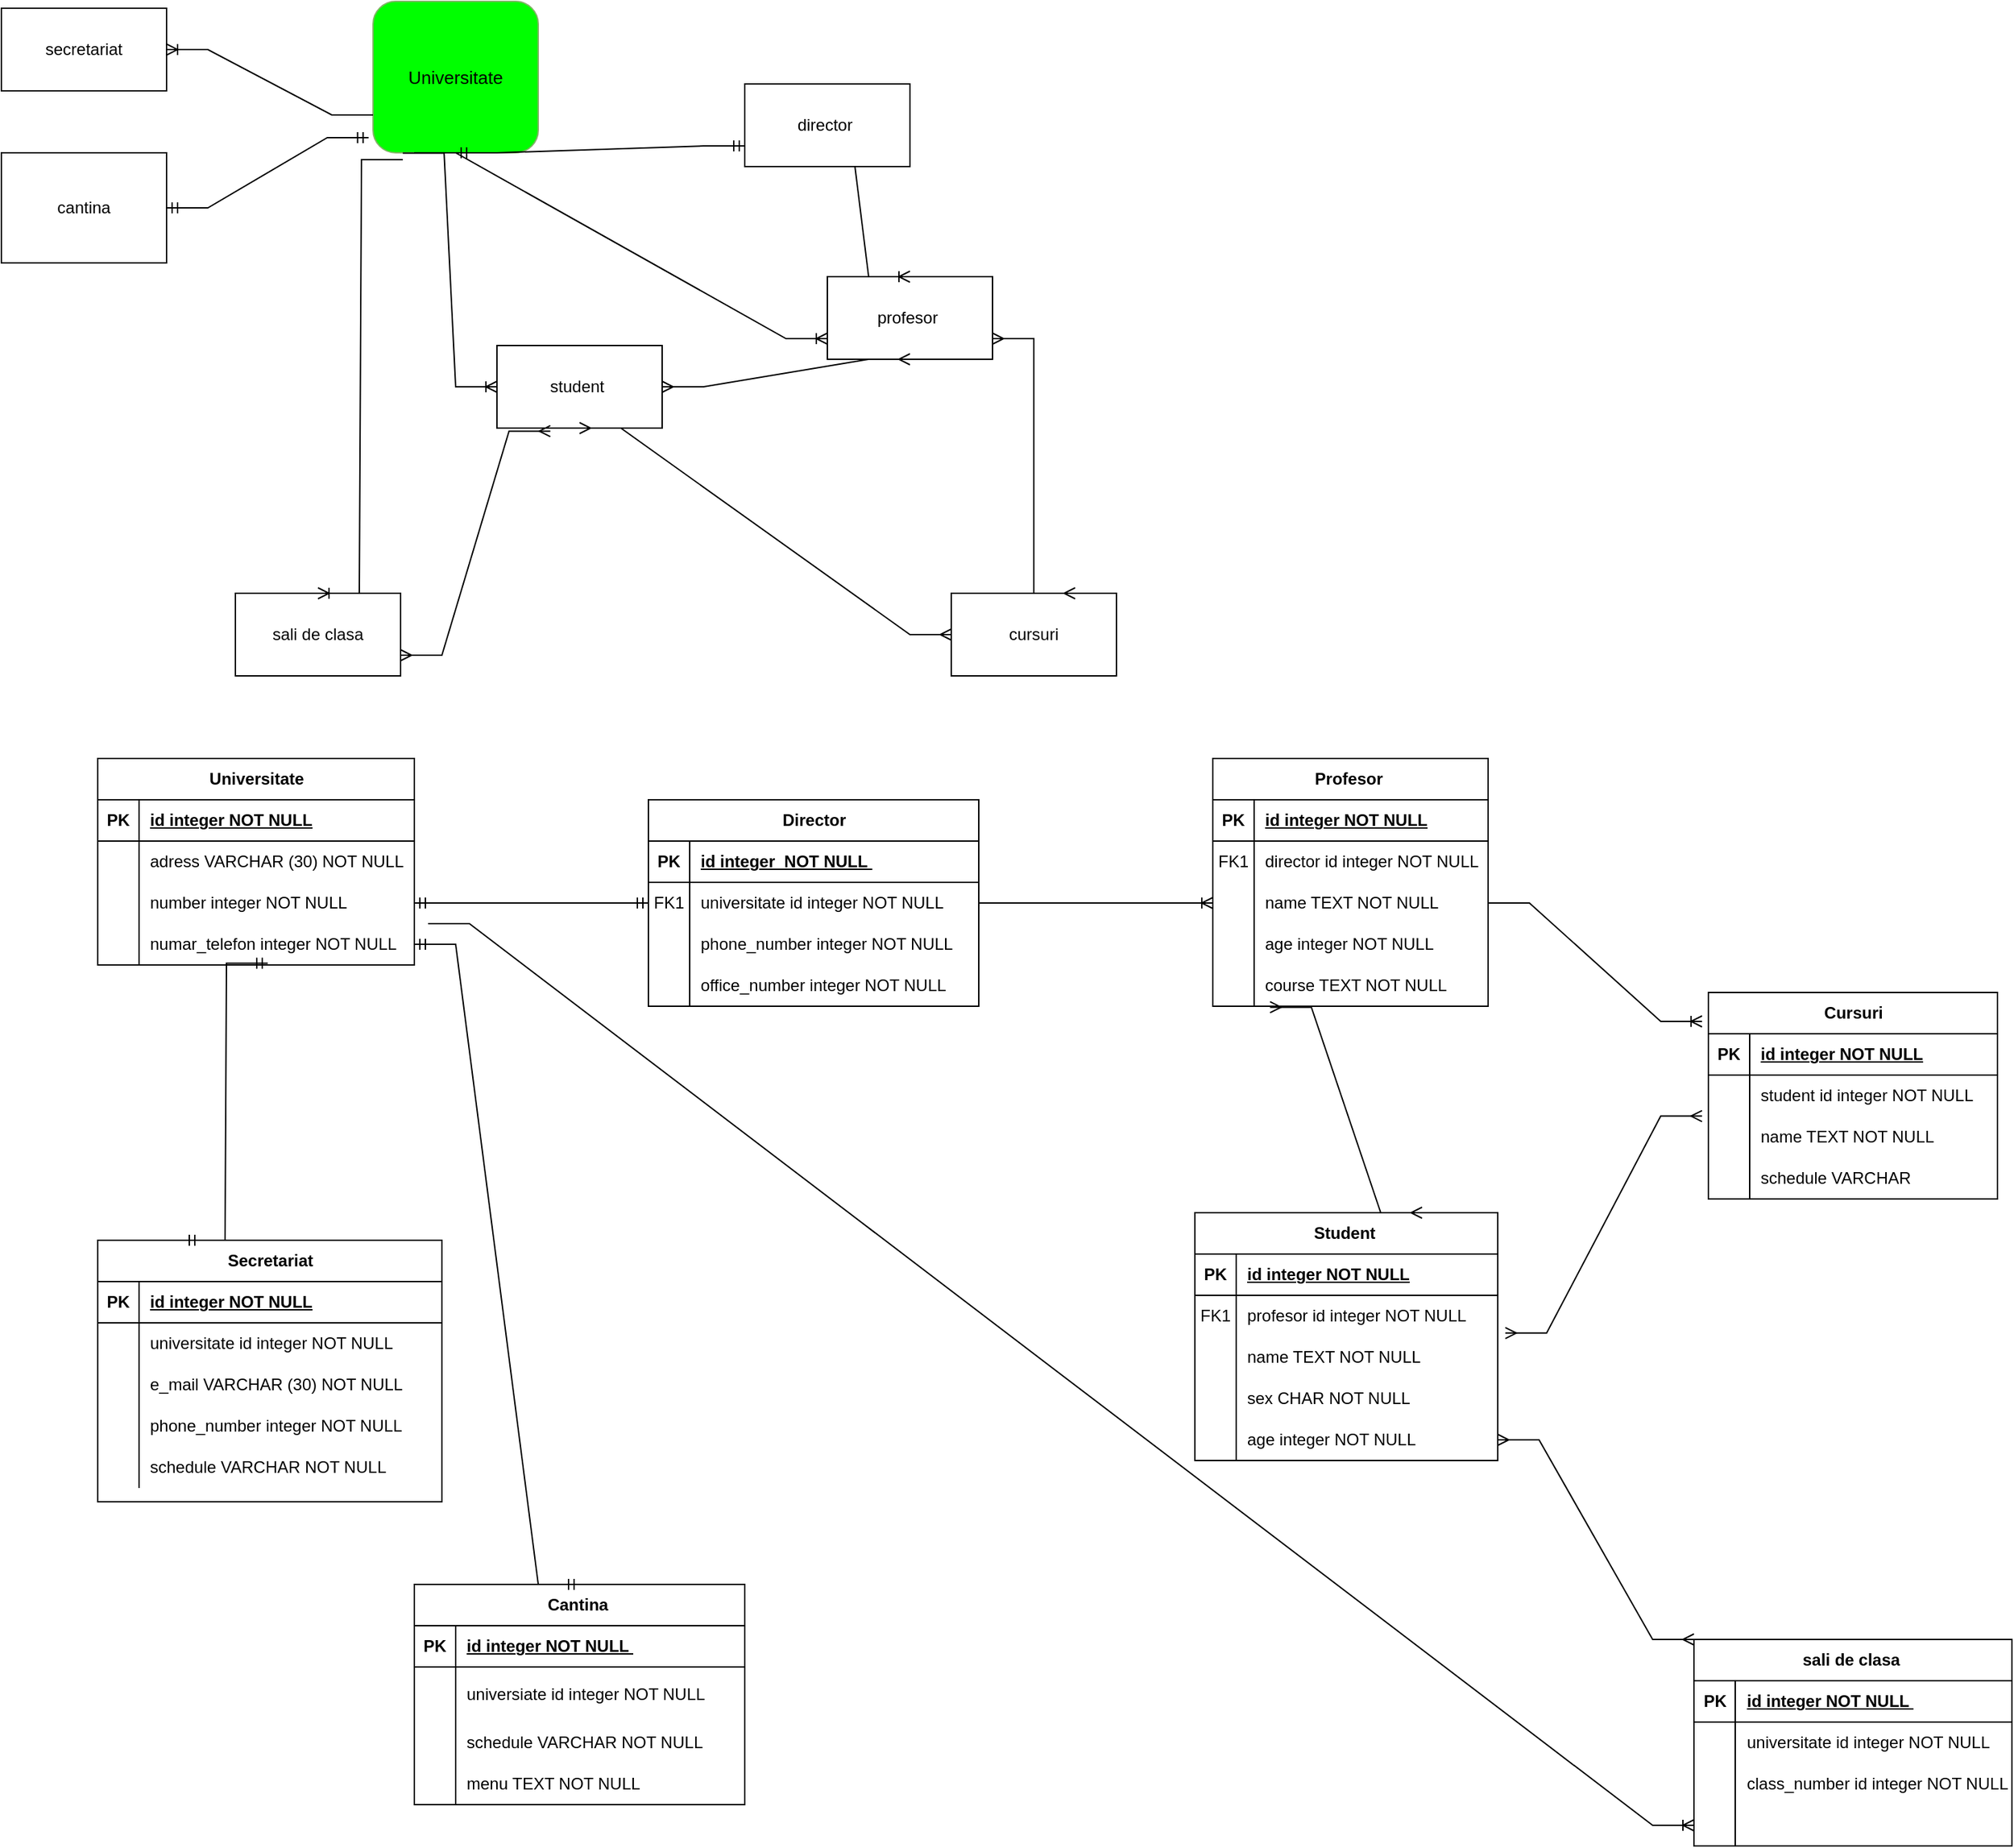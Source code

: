 <mxfile version="22.1.4" type="github">
  <diagram name="Pagina-1" id="pFfGUkzq2s7GdDyM9hJQ">
    <mxGraphModel dx="2927" dy="2317" grid="1" gridSize="10" guides="1" tooltips="1" connect="1" arrows="1" fold="1" page="1" pageScale="1" pageWidth="827" pageHeight="1169" math="0" shadow="0">
      <root>
        <mxCell id="0" />
        <mxCell id="1" parent="0" />
        <mxCell id="AmhfieBaKyGj1crLmoKp-1" value="Universitate" style="rounded=1;whiteSpace=wrap;html=1;fillColor=#00FF00;strokeColor=#82b366;fontSize=13;" parent="1" vertex="1">
          <mxGeometry x="10" y="-370" width="120" height="110" as="geometry" />
        </mxCell>
        <mxCell id="AmhfieBaKyGj1crLmoKp-3" value="director&amp;nbsp;" style="rounded=0;whiteSpace=wrap;html=1;" parent="1" vertex="1">
          <mxGeometry x="280" y="-310" width="120" height="60" as="geometry" />
        </mxCell>
        <mxCell id="AmhfieBaKyGj1crLmoKp-4" value="profesor&amp;nbsp;" style="rounded=0;whiteSpace=wrap;html=1;" parent="1" vertex="1">
          <mxGeometry x="340" y="-170" width="120" height="60" as="geometry" />
        </mxCell>
        <mxCell id="AmhfieBaKyGj1crLmoKp-5" value="student&amp;nbsp;" style="rounded=0;whiteSpace=wrap;html=1;" parent="1" vertex="1">
          <mxGeometry x="100" y="-120" width="120" height="60" as="geometry" />
        </mxCell>
        <mxCell id="AmhfieBaKyGj1crLmoKp-7" value="secretariat" style="rounded=0;whiteSpace=wrap;html=1;" parent="1" vertex="1">
          <mxGeometry x="-260" y="-365" width="120" height="60" as="geometry" />
        </mxCell>
        <mxCell id="AmhfieBaKyGj1crLmoKp-9" value="cursuri" style="rounded=0;whiteSpace=wrap;html=1;" parent="1" vertex="1">
          <mxGeometry x="430" y="60" width="120" height="60" as="geometry" />
        </mxCell>
        <mxCell id="AmhfieBaKyGj1crLmoKp-11" value="cantina" style="rounded=0;whiteSpace=wrap;html=1;" parent="1" vertex="1">
          <mxGeometry x="-260" y="-260" width="120" height="80" as="geometry" />
        </mxCell>
        <mxCell id="AmhfieBaKyGj1crLmoKp-12" value="sali de clasa" style="rounded=0;whiteSpace=wrap;html=1;" parent="1" vertex="1">
          <mxGeometry x="-90" y="60" width="120" height="60" as="geometry" />
        </mxCell>
        <mxCell id="AmhfieBaKyGj1crLmoKp-29" style="edgeStyle=orthogonalEdgeStyle;rounded=0;orthogonalLoop=1;jettySize=auto;html=1;exitX=0.5;exitY=1;exitDx=0;exitDy=0;" parent="1" source="AmhfieBaKyGj1crLmoKp-7" target="AmhfieBaKyGj1crLmoKp-7" edge="1">
          <mxGeometry relative="1" as="geometry" />
        </mxCell>
        <mxCell id="AmhfieBaKyGj1crLmoKp-49" value="" style="edgeStyle=entityRelationEdgeStyle;fontSize=12;html=1;endArrow=ERmandOne;startArrow=ERmandOne;rounded=0;entryX=0.5;entryY=1;entryDx=0;entryDy=0;exitX=0;exitY=0.75;exitDx=0;exitDy=0;" parent="1" source="AmhfieBaKyGj1crLmoKp-3" target="AmhfieBaKyGj1crLmoKp-1" edge="1">
          <mxGeometry width="100" height="100" relative="1" as="geometry">
            <mxPoint x="70" y="-90" as="sourcePoint" />
            <mxPoint x="170" y="-190" as="targetPoint" />
          </mxGeometry>
        </mxCell>
        <mxCell id="AmhfieBaKyGj1crLmoKp-50" value="" style="edgeStyle=entityRelationEdgeStyle;fontSize=12;html=1;endArrow=ERoneToMany;rounded=0;exitX=0.25;exitY=1;exitDx=0;exitDy=0;entryX=0;entryY=0.75;entryDx=0;entryDy=0;" parent="1" source="AmhfieBaKyGj1crLmoKp-1" target="AmhfieBaKyGj1crLmoKp-4" edge="1">
          <mxGeometry width="100" height="100" relative="1" as="geometry">
            <mxPoint x="30" y="-70" as="sourcePoint" />
            <mxPoint x="130" y="-170" as="targetPoint" />
          </mxGeometry>
        </mxCell>
        <mxCell id="AmhfieBaKyGj1crLmoKp-53" value="" style="edgeStyle=entityRelationEdgeStyle;fontSize=12;html=1;endArrow=ERoneToMany;rounded=0;exitX=0;exitY=0.75;exitDx=0;exitDy=0;entryX=1;entryY=0.5;entryDx=0;entryDy=0;" parent="1" source="AmhfieBaKyGj1crLmoKp-1" target="AmhfieBaKyGj1crLmoKp-7" edge="1">
          <mxGeometry width="100" height="100" relative="1" as="geometry">
            <mxPoint x="50" y="-70" as="sourcePoint" />
            <mxPoint x="-50" y="-220" as="targetPoint" />
            <Array as="points">
              <mxPoint x="50" y="-70" />
            </Array>
          </mxGeometry>
        </mxCell>
        <mxCell id="AmhfieBaKyGj1crLmoKp-54" value="" style="edgeStyle=entityRelationEdgeStyle;fontSize=12;html=1;endArrow=ERoneToMany;rounded=0;exitX=0.18;exitY=1.002;exitDx=0;exitDy=0;exitPerimeter=0;" parent="1" source="AmhfieBaKyGj1crLmoKp-1" target="AmhfieBaKyGj1crLmoKp-5" edge="1">
          <mxGeometry width="100" height="100" relative="1" as="geometry">
            <mxPoint x="50" y="-70" as="sourcePoint" />
            <mxPoint x="150" y="-170" as="targetPoint" />
          </mxGeometry>
        </mxCell>
        <mxCell id="AmhfieBaKyGj1crLmoKp-56" value="" style="edgeStyle=entityRelationEdgeStyle;fontSize=12;html=1;endArrow=ERmandOne;startArrow=ERmandOne;rounded=0;entryX=-0.027;entryY=0.9;entryDx=0;entryDy=0;entryPerimeter=0;exitX=1;exitY=0.5;exitDx=0;exitDy=0;" parent="1" source="AmhfieBaKyGj1crLmoKp-11" target="AmhfieBaKyGj1crLmoKp-1" edge="1">
          <mxGeometry width="100" height="100" relative="1" as="geometry">
            <mxPoint x="-130" y="-170" as="sourcePoint" />
            <mxPoint x="-30" y="-270" as="targetPoint" />
          </mxGeometry>
        </mxCell>
        <mxCell id="AmhfieBaKyGj1crLmoKp-59" value="" style="edgeStyle=entityRelationEdgeStyle;fontSize=12;html=1;endArrow=ERoneToMany;rounded=0;exitX=0.417;exitY=1;exitDx=0;exitDy=0;exitPerimeter=0;entryX=0.5;entryY=0;entryDx=0;entryDy=0;" parent="1" source="AmhfieBaKyGj1crLmoKp-3" target="AmhfieBaKyGj1crLmoKp-4" edge="1">
          <mxGeometry width="100" height="100" relative="1" as="geometry">
            <mxPoint x="180" y="-70" as="sourcePoint" />
            <mxPoint x="280" y="-170" as="targetPoint" />
          </mxGeometry>
        </mxCell>
        <mxCell id="AmhfieBaKyGj1crLmoKp-60" value="" style="edgeStyle=entityRelationEdgeStyle;fontSize=12;html=1;endArrow=ERmany;startArrow=ERmany;rounded=0;exitX=1;exitY=0.5;exitDx=0;exitDy=0;entryX=0.5;entryY=1;entryDx=0;entryDy=0;" parent="1" source="AmhfieBaKyGj1crLmoKp-5" target="AmhfieBaKyGj1crLmoKp-4" edge="1">
          <mxGeometry width="100" height="100" relative="1" as="geometry">
            <mxPoint x="180" y="-70" as="sourcePoint" />
            <mxPoint x="280" y="-170" as="targetPoint" />
          </mxGeometry>
        </mxCell>
        <mxCell id="AmhfieBaKyGj1crLmoKp-61" value="" style="edgeStyle=entityRelationEdgeStyle;fontSize=12;html=1;endArrow=ERoneToMany;rounded=0;entryX=0.5;entryY=0;entryDx=0;entryDy=0;exitX=0.18;exitY=1.045;exitDx=0;exitDy=0;exitPerimeter=0;" parent="1" source="AmhfieBaKyGj1crLmoKp-1" target="AmhfieBaKyGj1crLmoKp-12" edge="1">
          <mxGeometry width="100" height="100" relative="1" as="geometry">
            <mxPoint x="-60" y="-220" as="sourcePoint" />
            <mxPoint x="-240" y="36.2" as="targetPoint" />
          </mxGeometry>
        </mxCell>
        <mxCell id="AmhfieBaKyGj1crLmoKp-62" value="" style="edgeStyle=entityRelationEdgeStyle;fontSize=12;html=1;endArrow=ERmany;startArrow=ERmany;rounded=0;entryX=0;entryY=0.5;entryDx=0;entryDy=0;exitX=0.5;exitY=1;exitDx=0;exitDy=0;" parent="1" source="AmhfieBaKyGj1crLmoKp-5" target="AmhfieBaKyGj1crLmoKp-9" edge="1">
          <mxGeometry width="100" height="100" relative="1" as="geometry">
            <mxPoint x="230" y="120" as="sourcePoint" />
            <mxPoint x="340" y="20" as="targetPoint" />
          </mxGeometry>
        </mxCell>
        <mxCell id="AmhfieBaKyGj1crLmoKp-64" value="" style="edgeStyle=entityRelationEdgeStyle;fontSize=12;html=1;endArrow=ERmany;startArrow=ERmany;rounded=0;exitX=1;exitY=0.75;exitDx=0;exitDy=0;entryX=0.75;entryY=0;entryDx=0;entryDy=0;" parent="1" source="AmhfieBaKyGj1crLmoKp-4" target="AmhfieBaKyGj1crLmoKp-9" edge="1">
          <mxGeometry width="100" height="100" relative="1" as="geometry">
            <mxPoint x="420" y="10" as="sourcePoint" />
            <mxPoint x="520" y="-90" as="targetPoint" />
          </mxGeometry>
        </mxCell>
        <mxCell id="AmhfieBaKyGj1crLmoKp-65" value="" style="edgeStyle=entityRelationEdgeStyle;fontSize=12;html=1;endArrow=ERmany;startArrow=ERmany;rounded=0;exitX=1;exitY=0.75;exitDx=0;exitDy=0;entryX=0.323;entryY=1.037;entryDx=0;entryDy=0;entryPerimeter=0;" parent="1" source="AmhfieBaKyGj1crLmoKp-12" target="AmhfieBaKyGj1crLmoKp-5" edge="1">
          <mxGeometry width="100" height="100" relative="1" as="geometry">
            <mxPoint x="60" y="150" as="sourcePoint" />
            <mxPoint x="160" y="50" as="targetPoint" />
          </mxGeometry>
        </mxCell>
        <mxCell id="YgO-W8LyDjPyom-sLPPK-1" value="Universitate" style="shape=table;startSize=30;container=1;collapsible=1;childLayout=tableLayout;fixedRows=1;rowLines=0;fontStyle=1;align=center;resizeLast=1;html=1;" vertex="1" parent="1">
          <mxGeometry x="-190" y="180" width="230" height="150" as="geometry" />
        </mxCell>
        <mxCell id="YgO-W8LyDjPyom-sLPPK-2" value="" style="shape=tableRow;horizontal=0;startSize=0;swimlaneHead=0;swimlaneBody=0;fillColor=none;collapsible=0;dropTarget=0;points=[[0,0.5],[1,0.5]];portConstraint=eastwest;top=0;left=0;right=0;bottom=1;" vertex="1" parent="YgO-W8LyDjPyom-sLPPK-1">
          <mxGeometry y="30" width="230" height="30" as="geometry" />
        </mxCell>
        <mxCell id="YgO-W8LyDjPyom-sLPPK-3" value="PK" style="shape=partialRectangle;connectable=0;fillColor=none;top=0;left=0;bottom=0;right=0;fontStyle=1;overflow=hidden;whiteSpace=wrap;html=1;" vertex="1" parent="YgO-W8LyDjPyom-sLPPK-2">
          <mxGeometry width="30" height="30" as="geometry">
            <mxRectangle width="30" height="30" as="alternateBounds" />
          </mxGeometry>
        </mxCell>
        <mxCell id="YgO-W8LyDjPyom-sLPPK-4" value="id integer NOT NULL" style="shape=partialRectangle;connectable=0;fillColor=none;top=0;left=0;bottom=0;right=0;align=left;spacingLeft=6;fontStyle=5;overflow=hidden;whiteSpace=wrap;html=1;" vertex="1" parent="YgO-W8LyDjPyom-sLPPK-2">
          <mxGeometry x="30" width="200" height="30" as="geometry">
            <mxRectangle width="200" height="30" as="alternateBounds" />
          </mxGeometry>
        </mxCell>
        <mxCell id="YgO-W8LyDjPyom-sLPPK-5" value="" style="shape=tableRow;horizontal=0;startSize=0;swimlaneHead=0;swimlaneBody=0;fillColor=none;collapsible=0;dropTarget=0;points=[[0,0.5],[1,0.5]];portConstraint=eastwest;top=0;left=0;right=0;bottom=0;" vertex="1" parent="YgO-W8LyDjPyom-sLPPK-1">
          <mxGeometry y="60" width="230" height="30" as="geometry" />
        </mxCell>
        <mxCell id="YgO-W8LyDjPyom-sLPPK-6" value="" style="shape=partialRectangle;connectable=0;fillColor=none;top=0;left=0;bottom=0;right=0;editable=1;overflow=hidden;whiteSpace=wrap;html=1;" vertex="1" parent="YgO-W8LyDjPyom-sLPPK-5">
          <mxGeometry width="30" height="30" as="geometry">
            <mxRectangle width="30" height="30" as="alternateBounds" />
          </mxGeometry>
        </mxCell>
        <mxCell id="YgO-W8LyDjPyom-sLPPK-7" value="adress VARCHAR (30) NOT NULL&amp;nbsp;" style="shape=partialRectangle;connectable=0;fillColor=none;top=0;left=0;bottom=0;right=0;align=left;spacingLeft=6;overflow=hidden;whiteSpace=wrap;html=1;" vertex="1" parent="YgO-W8LyDjPyom-sLPPK-5">
          <mxGeometry x="30" width="200" height="30" as="geometry">
            <mxRectangle width="200" height="30" as="alternateBounds" />
          </mxGeometry>
        </mxCell>
        <mxCell id="YgO-W8LyDjPyom-sLPPK-8" value="" style="shape=tableRow;horizontal=0;startSize=0;swimlaneHead=0;swimlaneBody=0;fillColor=none;collapsible=0;dropTarget=0;points=[[0,0.5],[1,0.5]];portConstraint=eastwest;top=0;left=0;right=0;bottom=0;" vertex="1" parent="YgO-W8LyDjPyom-sLPPK-1">
          <mxGeometry y="90" width="230" height="30" as="geometry" />
        </mxCell>
        <mxCell id="YgO-W8LyDjPyom-sLPPK-9" value="" style="shape=partialRectangle;connectable=0;fillColor=none;top=0;left=0;bottom=0;right=0;editable=1;overflow=hidden;whiteSpace=wrap;html=1;" vertex="1" parent="YgO-W8LyDjPyom-sLPPK-8">
          <mxGeometry width="30" height="30" as="geometry">
            <mxRectangle width="30" height="30" as="alternateBounds" />
          </mxGeometry>
        </mxCell>
        <mxCell id="YgO-W8LyDjPyom-sLPPK-10" value="number integer NOT NULL" style="shape=partialRectangle;connectable=0;fillColor=none;top=0;left=0;bottom=0;right=0;align=left;spacingLeft=6;overflow=hidden;whiteSpace=wrap;html=1;" vertex="1" parent="YgO-W8LyDjPyom-sLPPK-8">
          <mxGeometry x="30" width="200" height="30" as="geometry">
            <mxRectangle width="200" height="30" as="alternateBounds" />
          </mxGeometry>
        </mxCell>
        <mxCell id="YgO-W8LyDjPyom-sLPPK-11" value="" style="shape=tableRow;horizontal=0;startSize=0;swimlaneHead=0;swimlaneBody=0;fillColor=none;collapsible=0;dropTarget=0;points=[[0,0.5],[1,0.5]];portConstraint=eastwest;top=0;left=0;right=0;bottom=0;" vertex="1" parent="YgO-W8LyDjPyom-sLPPK-1">
          <mxGeometry y="120" width="230" height="30" as="geometry" />
        </mxCell>
        <mxCell id="YgO-W8LyDjPyom-sLPPK-12" value="" style="shape=partialRectangle;connectable=0;fillColor=none;top=0;left=0;bottom=0;right=0;editable=1;overflow=hidden;whiteSpace=wrap;html=1;" vertex="1" parent="YgO-W8LyDjPyom-sLPPK-11">
          <mxGeometry width="30" height="30" as="geometry">
            <mxRectangle width="30" height="30" as="alternateBounds" />
          </mxGeometry>
        </mxCell>
        <mxCell id="YgO-W8LyDjPyom-sLPPK-13" value="numar_telefon integer NOT NULL" style="shape=partialRectangle;connectable=0;fillColor=none;top=0;left=0;bottom=0;right=0;align=left;spacingLeft=6;overflow=hidden;whiteSpace=wrap;html=1;" vertex="1" parent="YgO-W8LyDjPyom-sLPPK-11">
          <mxGeometry x="30" width="200" height="30" as="geometry">
            <mxRectangle width="200" height="30" as="alternateBounds" />
          </mxGeometry>
        </mxCell>
        <mxCell id="YgO-W8LyDjPyom-sLPPK-14" value="Director" style="shape=table;startSize=30;container=1;collapsible=1;childLayout=tableLayout;fixedRows=1;rowLines=0;fontStyle=1;align=center;resizeLast=1;html=1;" vertex="1" parent="1">
          <mxGeometry x="210" y="210" width="240" height="150" as="geometry" />
        </mxCell>
        <mxCell id="YgO-W8LyDjPyom-sLPPK-15" value="" style="shape=tableRow;horizontal=0;startSize=0;swimlaneHead=0;swimlaneBody=0;fillColor=none;collapsible=0;dropTarget=0;points=[[0,0.5],[1,0.5]];portConstraint=eastwest;top=0;left=0;right=0;bottom=1;" vertex="1" parent="YgO-W8LyDjPyom-sLPPK-14">
          <mxGeometry y="30" width="240" height="30" as="geometry" />
        </mxCell>
        <mxCell id="YgO-W8LyDjPyom-sLPPK-16" value="PK" style="shape=partialRectangle;connectable=0;fillColor=none;top=0;left=0;bottom=0;right=0;fontStyle=1;overflow=hidden;whiteSpace=wrap;html=1;" vertex="1" parent="YgO-W8LyDjPyom-sLPPK-15">
          <mxGeometry width="30" height="30" as="geometry">
            <mxRectangle width="30" height="30" as="alternateBounds" />
          </mxGeometry>
        </mxCell>
        <mxCell id="YgO-W8LyDjPyom-sLPPK-17" value="id integer&amp;nbsp; NOT NULL&amp;nbsp;" style="shape=partialRectangle;connectable=0;fillColor=none;top=0;left=0;bottom=0;right=0;align=left;spacingLeft=6;fontStyle=5;overflow=hidden;whiteSpace=wrap;html=1;" vertex="1" parent="YgO-W8LyDjPyom-sLPPK-15">
          <mxGeometry x="30" width="210" height="30" as="geometry">
            <mxRectangle width="210" height="30" as="alternateBounds" />
          </mxGeometry>
        </mxCell>
        <mxCell id="YgO-W8LyDjPyom-sLPPK-18" value="" style="shape=tableRow;horizontal=0;startSize=0;swimlaneHead=0;swimlaneBody=0;fillColor=none;collapsible=0;dropTarget=0;points=[[0,0.5],[1,0.5]];portConstraint=eastwest;top=0;left=0;right=0;bottom=0;" vertex="1" parent="YgO-W8LyDjPyom-sLPPK-14">
          <mxGeometry y="60" width="240" height="30" as="geometry" />
        </mxCell>
        <mxCell id="YgO-W8LyDjPyom-sLPPK-19" value="FK1" style="shape=partialRectangle;connectable=0;fillColor=none;top=0;left=0;bottom=0;right=0;editable=1;overflow=hidden;whiteSpace=wrap;html=1;" vertex="1" parent="YgO-W8LyDjPyom-sLPPK-18">
          <mxGeometry width="30" height="30" as="geometry">
            <mxRectangle width="30" height="30" as="alternateBounds" />
          </mxGeometry>
        </mxCell>
        <mxCell id="YgO-W8LyDjPyom-sLPPK-20" value="universitate id integer NOT NULL" style="shape=partialRectangle;connectable=0;fillColor=none;top=0;left=0;bottom=0;right=0;align=left;spacingLeft=6;overflow=hidden;whiteSpace=wrap;html=1;" vertex="1" parent="YgO-W8LyDjPyom-sLPPK-18">
          <mxGeometry x="30" width="210" height="30" as="geometry">
            <mxRectangle width="210" height="30" as="alternateBounds" />
          </mxGeometry>
        </mxCell>
        <mxCell id="YgO-W8LyDjPyom-sLPPK-21" value="" style="shape=tableRow;horizontal=0;startSize=0;swimlaneHead=0;swimlaneBody=0;fillColor=none;collapsible=0;dropTarget=0;points=[[0,0.5],[1,0.5]];portConstraint=eastwest;top=0;left=0;right=0;bottom=0;" vertex="1" parent="YgO-W8LyDjPyom-sLPPK-14">
          <mxGeometry y="90" width="240" height="30" as="geometry" />
        </mxCell>
        <mxCell id="YgO-W8LyDjPyom-sLPPK-22" value="" style="shape=partialRectangle;connectable=0;fillColor=none;top=0;left=0;bottom=0;right=0;editable=1;overflow=hidden;whiteSpace=wrap;html=1;" vertex="1" parent="YgO-W8LyDjPyom-sLPPK-21">
          <mxGeometry width="30" height="30" as="geometry">
            <mxRectangle width="30" height="30" as="alternateBounds" />
          </mxGeometry>
        </mxCell>
        <mxCell id="YgO-W8LyDjPyom-sLPPK-23" value="phone_number integer NOT NULL" style="shape=partialRectangle;connectable=0;fillColor=none;top=0;left=0;bottom=0;right=0;align=left;spacingLeft=6;overflow=hidden;whiteSpace=wrap;html=1;" vertex="1" parent="YgO-W8LyDjPyom-sLPPK-21">
          <mxGeometry x="30" width="210" height="30" as="geometry">
            <mxRectangle width="210" height="30" as="alternateBounds" />
          </mxGeometry>
        </mxCell>
        <mxCell id="YgO-W8LyDjPyom-sLPPK-24" value="" style="shape=tableRow;horizontal=0;startSize=0;swimlaneHead=0;swimlaneBody=0;fillColor=none;collapsible=0;dropTarget=0;points=[[0,0.5],[1,0.5]];portConstraint=eastwest;top=0;left=0;right=0;bottom=0;" vertex="1" parent="YgO-W8LyDjPyom-sLPPK-14">
          <mxGeometry y="120" width="240" height="30" as="geometry" />
        </mxCell>
        <mxCell id="YgO-W8LyDjPyom-sLPPK-25" value="" style="shape=partialRectangle;connectable=0;fillColor=none;top=0;left=0;bottom=0;right=0;editable=1;overflow=hidden;whiteSpace=wrap;html=1;" vertex="1" parent="YgO-W8LyDjPyom-sLPPK-24">
          <mxGeometry width="30" height="30" as="geometry">
            <mxRectangle width="30" height="30" as="alternateBounds" />
          </mxGeometry>
        </mxCell>
        <mxCell id="YgO-W8LyDjPyom-sLPPK-26" value="office_number integer NOT NULL&amp;nbsp;" style="shape=partialRectangle;connectable=0;fillColor=none;top=0;left=0;bottom=0;right=0;align=left;spacingLeft=6;overflow=hidden;whiteSpace=wrap;html=1;" vertex="1" parent="YgO-W8LyDjPyom-sLPPK-24">
          <mxGeometry x="30" width="210" height="30" as="geometry">
            <mxRectangle width="210" height="30" as="alternateBounds" />
          </mxGeometry>
        </mxCell>
        <mxCell id="YgO-W8LyDjPyom-sLPPK-27" value="Profesor&amp;nbsp;" style="shape=table;startSize=30;container=1;collapsible=1;childLayout=tableLayout;fixedRows=1;rowLines=0;fontStyle=1;align=center;resizeLast=1;html=1;" vertex="1" parent="1">
          <mxGeometry x="620" y="180" width="200" height="180" as="geometry" />
        </mxCell>
        <mxCell id="YgO-W8LyDjPyom-sLPPK-28" value="" style="shape=tableRow;horizontal=0;startSize=0;swimlaneHead=0;swimlaneBody=0;fillColor=none;collapsible=0;dropTarget=0;points=[[0,0.5],[1,0.5]];portConstraint=eastwest;top=0;left=0;right=0;bottom=1;" vertex="1" parent="YgO-W8LyDjPyom-sLPPK-27">
          <mxGeometry y="30" width="200" height="30" as="geometry" />
        </mxCell>
        <mxCell id="YgO-W8LyDjPyom-sLPPK-29" value="PK" style="shape=partialRectangle;connectable=0;fillColor=none;top=0;left=0;bottom=0;right=0;fontStyle=1;overflow=hidden;whiteSpace=wrap;html=1;" vertex="1" parent="YgO-W8LyDjPyom-sLPPK-28">
          <mxGeometry width="30" height="30" as="geometry">
            <mxRectangle width="30" height="30" as="alternateBounds" />
          </mxGeometry>
        </mxCell>
        <mxCell id="YgO-W8LyDjPyom-sLPPK-30" value="id integer NOT NULL" style="shape=partialRectangle;connectable=0;fillColor=none;top=0;left=0;bottom=0;right=0;align=left;spacingLeft=6;fontStyle=5;overflow=hidden;whiteSpace=wrap;html=1;" vertex="1" parent="YgO-W8LyDjPyom-sLPPK-28">
          <mxGeometry x="30" width="170" height="30" as="geometry">
            <mxRectangle width="170" height="30" as="alternateBounds" />
          </mxGeometry>
        </mxCell>
        <mxCell id="YgO-W8LyDjPyom-sLPPK-31" value="" style="shape=tableRow;horizontal=0;startSize=0;swimlaneHead=0;swimlaneBody=0;fillColor=none;collapsible=0;dropTarget=0;points=[[0,0.5],[1,0.5]];portConstraint=eastwest;top=0;left=0;right=0;bottom=0;" vertex="1" parent="YgO-W8LyDjPyom-sLPPK-27">
          <mxGeometry y="60" width="200" height="30" as="geometry" />
        </mxCell>
        <mxCell id="YgO-W8LyDjPyom-sLPPK-32" value="FK1" style="shape=partialRectangle;connectable=0;fillColor=none;top=0;left=0;bottom=0;right=0;editable=1;overflow=hidden;whiteSpace=wrap;html=1;" vertex="1" parent="YgO-W8LyDjPyom-sLPPK-31">
          <mxGeometry width="30" height="30" as="geometry">
            <mxRectangle width="30" height="30" as="alternateBounds" />
          </mxGeometry>
        </mxCell>
        <mxCell id="YgO-W8LyDjPyom-sLPPK-33" value="director id integer NOT NULL" style="shape=partialRectangle;connectable=0;fillColor=none;top=0;left=0;bottom=0;right=0;align=left;spacingLeft=6;overflow=hidden;whiteSpace=wrap;html=1;" vertex="1" parent="YgO-W8LyDjPyom-sLPPK-31">
          <mxGeometry x="30" width="170" height="30" as="geometry">
            <mxRectangle width="170" height="30" as="alternateBounds" />
          </mxGeometry>
        </mxCell>
        <mxCell id="YgO-W8LyDjPyom-sLPPK-34" value="" style="shape=tableRow;horizontal=0;startSize=0;swimlaneHead=0;swimlaneBody=0;fillColor=none;collapsible=0;dropTarget=0;points=[[0,0.5],[1,0.5]];portConstraint=eastwest;top=0;left=0;right=0;bottom=0;" vertex="1" parent="YgO-W8LyDjPyom-sLPPK-27">
          <mxGeometry y="90" width="200" height="30" as="geometry" />
        </mxCell>
        <mxCell id="YgO-W8LyDjPyom-sLPPK-35" value="" style="shape=partialRectangle;connectable=0;fillColor=none;top=0;left=0;bottom=0;right=0;editable=1;overflow=hidden;whiteSpace=wrap;html=1;" vertex="1" parent="YgO-W8LyDjPyom-sLPPK-34">
          <mxGeometry width="30" height="30" as="geometry">
            <mxRectangle width="30" height="30" as="alternateBounds" />
          </mxGeometry>
        </mxCell>
        <mxCell id="YgO-W8LyDjPyom-sLPPK-36" value="name TEXT NOT NULL&amp;nbsp;" style="shape=partialRectangle;connectable=0;fillColor=none;top=0;left=0;bottom=0;right=0;align=left;spacingLeft=6;overflow=hidden;whiteSpace=wrap;html=1;" vertex="1" parent="YgO-W8LyDjPyom-sLPPK-34">
          <mxGeometry x="30" width="170" height="30" as="geometry">
            <mxRectangle width="170" height="30" as="alternateBounds" />
          </mxGeometry>
        </mxCell>
        <mxCell id="YgO-W8LyDjPyom-sLPPK-37" value="" style="shape=tableRow;horizontal=0;startSize=0;swimlaneHead=0;swimlaneBody=0;fillColor=none;collapsible=0;dropTarget=0;points=[[0,0.5],[1,0.5]];portConstraint=eastwest;top=0;left=0;right=0;bottom=0;" vertex="1" parent="YgO-W8LyDjPyom-sLPPK-27">
          <mxGeometry y="120" width="200" height="30" as="geometry" />
        </mxCell>
        <mxCell id="YgO-W8LyDjPyom-sLPPK-38" value="" style="shape=partialRectangle;connectable=0;fillColor=none;top=0;left=0;bottom=0;right=0;editable=1;overflow=hidden;whiteSpace=wrap;html=1;" vertex="1" parent="YgO-W8LyDjPyom-sLPPK-37">
          <mxGeometry width="30" height="30" as="geometry">
            <mxRectangle width="30" height="30" as="alternateBounds" />
          </mxGeometry>
        </mxCell>
        <mxCell id="YgO-W8LyDjPyom-sLPPK-39" value="age integer NOT NULL" style="shape=partialRectangle;connectable=0;fillColor=none;top=0;left=0;bottom=0;right=0;align=left;spacingLeft=6;overflow=hidden;whiteSpace=wrap;html=1;" vertex="1" parent="YgO-W8LyDjPyom-sLPPK-37">
          <mxGeometry x="30" width="170" height="30" as="geometry">
            <mxRectangle width="170" height="30" as="alternateBounds" />
          </mxGeometry>
        </mxCell>
        <mxCell id="YgO-W8LyDjPyom-sLPPK-40" value="" style="shape=tableRow;horizontal=0;startSize=0;swimlaneHead=0;swimlaneBody=0;fillColor=none;collapsible=0;dropTarget=0;points=[[0,0.5],[1,0.5]];portConstraint=eastwest;top=0;left=0;right=0;bottom=0;" vertex="1" parent="YgO-W8LyDjPyom-sLPPK-27">
          <mxGeometry y="150" width="200" height="30" as="geometry" />
        </mxCell>
        <mxCell id="YgO-W8LyDjPyom-sLPPK-41" value="" style="shape=partialRectangle;connectable=0;fillColor=none;top=0;left=0;bottom=0;right=0;editable=1;overflow=hidden;whiteSpace=wrap;html=1;" vertex="1" parent="YgO-W8LyDjPyom-sLPPK-40">
          <mxGeometry width="30" height="30" as="geometry">
            <mxRectangle width="30" height="30" as="alternateBounds" />
          </mxGeometry>
        </mxCell>
        <mxCell id="YgO-W8LyDjPyom-sLPPK-42" value="course TEXT NOT NULL" style="shape=partialRectangle;connectable=0;fillColor=none;top=0;left=0;bottom=0;right=0;align=left;spacingLeft=6;overflow=hidden;whiteSpace=wrap;html=1;" vertex="1" parent="YgO-W8LyDjPyom-sLPPK-40">
          <mxGeometry x="30" width="170" height="30" as="geometry">
            <mxRectangle width="170" height="30" as="alternateBounds" />
          </mxGeometry>
        </mxCell>
        <mxCell id="YgO-W8LyDjPyom-sLPPK-43" value="Secretariat" style="shape=table;startSize=30;container=1;collapsible=1;childLayout=tableLayout;fixedRows=1;rowLines=0;fontStyle=1;align=center;resizeLast=1;html=1;" vertex="1" parent="1">
          <mxGeometry x="-190" y="530" width="250" height="190" as="geometry" />
        </mxCell>
        <mxCell id="YgO-W8LyDjPyom-sLPPK-44" value="" style="shape=tableRow;horizontal=0;startSize=0;swimlaneHead=0;swimlaneBody=0;fillColor=none;collapsible=0;dropTarget=0;points=[[0,0.5],[1,0.5]];portConstraint=eastwest;top=0;left=0;right=0;bottom=1;" vertex="1" parent="YgO-W8LyDjPyom-sLPPK-43">
          <mxGeometry y="30" width="250" height="30" as="geometry" />
        </mxCell>
        <mxCell id="YgO-W8LyDjPyom-sLPPK-45" value="PK" style="shape=partialRectangle;connectable=0;fillColor=none;top=0;left=0;bottom=0;right=0;fontStyle=1;overflow=hidden;whiteSpace=wrap;html=1;" vertex="1" parent="YgO-W8LyDjPyom-sLPPK-44">
          <mxGeometry width="30" height="30" as="geometry">
            <mxRectangle width="30" height="30" as="alternateBounds" />
          </mxGeometry>
        </mxCell>
        <mxCell id="YgO-W8LyDjPyom-sLPPK-46" value="id integer NOT NULL" style="shape=partialRectangle;connectable=0;fillColor=none;top=0;left=0;bottom=0;right=0;align=left;spacingLeft=6;fontStyle=5;overflow=hidden;whiteSpace=wrap;html=1;" vertex="1" parent="YgO-W8LyDjPyom-sLPPK-44">
          <mxGeometry x="30" width="220" height="30" as="geometry">
            <mxRectangle width="220" height="30" as="alternateBounds" />
          </mxGeometry>
        </mxCell>
        <mxCell id="YgO-W8LyDjPyom-sLPPK-47" value="" style="shape=tableRow;horizontal=0;startSize=0;swimlaneHead=0;swimlaneBody=0;fillColor=none;collapsible=0;dropTarget=0;points=[[0,0.5],[1,0.5]];portConstraint=eastwest;top=0;left=0;right=0;bottom=0;" vertex="1" parent="YgO-W8LyDjPyom-sLPPK-43">
          <mxGeometry y="60" width="250" height="30" as="geometry" />
        </mxCell>
        <mxCell id="YgO-W8LyDjPyom-sLPPK-48" value="" style="shape=partialRectangle;connectable=0;fillColor=none;top=0;left=0;bottom=0;right=0;editable=1;overflow=hidden;whiteSpace=wrap;html=1;" vertex="1" parent="YgO-W8LyDjPyom-sLPPK-47">
          <mxGeometry width="30" height="30" as="geometry">
            <mxRectangle width="30" height="30" as="alternateBounds" />
          </mxGeometry>
        </mxCell>
        <mxCell id="YgO-W8LyDjPyom-sLPPK-49" value="universitate id integer NOT NULL&amp;nbsp;" style="shape=partialRectangle;connectable=0;fillColor=none;top=0;left=0;bottom=0;right=0;align=left;spacingLeft=6;overflow=hidden;whiteSpace=wrap;html=1;" vertex="1" parent="YgO-W8LyDjPyom-sLPPK-47">
          <mxGeometry x="30" width="220" height="30" as="geometry">
            <mxRectangle width="220" height="30" as="alternateBounds" />
          </mxGeometry>
        </mxCell>
        <mxCell id="YgO-W8LyDjPyom-sLPPK-50" value="" style="shape=tableRow;horizontal=0;startSize=0;swimlaneHead=0;swimlaneBody=0;fillColor=none;collapsible=0;dropTarget=0;points=[[0,0.5],[1,0.5]];portConstraint=eastwest;top=0;left=0;right=0;bottom=0;" vertex="1" parent="YgO-W8LyDjPyom-sLPPK-43">
          <mxGeometry y="90" width="250" height="30" as="geometry" />
        </mxCell>
        <mxCell id="YgO-W8LyDjPyom-sLPPK-51" value="" style="shape=partialRectangle;connectable=0;fillColor=none;top=0;left=0;bottom=0;right=0;editable=1;overflow=hidden;whiteSpace=wrap;html=1;" vertex="1" parent="YgO-W8LyDjPyom-sLPPK-50">
          <mxGeometry width="30" height="30" as="geometry">
            <mxRectangle width="30" height="30" as="alternateBounds" />
          </mxGeometry>
        </mxCell>
        <mxCell id="YgO-W8LyDjPyom-sLPPK-52" value="e_mail VARCHAR (30) NOT NULL" style="shape=partialRectangle;connectable=0;fillColor=none;top=0;left=0;bottom=0;right=0;align=left;spacingLeft=6;overflow=hidden;whiteSpace=wrap;html=1;" vertex="1" parent="YgO-W8LyDjPyom-sLPPK-50">
          <mxGeometry x="30" width="220" height="30" as="geometry">
            <mxRectangle width="220" height="30" as="alternateBounds" />
          </mxGeometry>
        </mxCell>
        <mxCell id="YgO-W8LyDjPyom-sLPPK-53" value="" style="shape=tableRow;horizontal=0;startSize=0;swimlaneHead=0;swimlaneBody=0;fillColor=none;collapsible=0;dropTarget=0;points=[[0,0.5],[1,0.5]];portConstraint=eastwest;top=0;left=0;right=0;bottom=0;" vertex="1" parent="YgO-W8LyDjPyom-sLPPK-43">
          <mxGeometry y="120" width="250" height="30" as="geometry" />
        </mxCell>
        <mxCell id="YgO-W8LyDjPyom-sLPPK-54" value="" style="shape=partialRectangle;connectable=0;fillColor=none;top=0;left=0;bottom=0;right=0;editable=1;overflow=hidden;whiteSpace=wrap;html=1;" vertex="1" parent="YgO-W8LyDjPyom-sLPPK-53">
          <mxGeometry width="30" height="30" as="geometry">
            <mxRectangle width="30" height="30" as="alternateBounds" />
          </mxGeometry>
        </mxCell>
        <mxCell id="YgO-W8LyDjPyom-sLPPK-55" value="phone_number integer NOT NULL&amp;nbsp;" style="shape=partialRectangle;connectable=0;fillColor=none;top=0;left=0;bottom=0;right=0;align=left;spacingLeft=6;overflow=hidden;whiteSpace=wrap;html=1;" vertex="1" parent="YgO-W8LyDjPyom-sLPPK-53">
          <mxGeometry x="30" width="220" height="30" as="geometry">
            <mxRectangle width="220" height="30" as="alternateBounds" />
          </mxGeometry>
        </mxCell>
        <mxCell id="YgO-W8LyDjPyom-sLPPK-95" value="" style="shape=tableRow;horizontal=0;startSize=0;swimlaneHead=0;swimlaneBody=0;fillColor=none;collapsible=0;dropTarget=0;points=[[0,0.5],[1,0.5]];portConstraint=eastwest;top=0;left=0;right=0;bottom=0;" vertex="1" parent="YgO-W8LyDjPyom-sLPPK-43">
          <mxGeometry y="150" width="250" height="30" as="geometry" />
        </mxCell>
        <mxCell id="YgO-W8LyDjPyom-sLPPK-96" value="" style="shape=partialRectangle;connectable=0;fillColor=none;top=0;left=0;bottom=0;right=0;editable=1;overflow=hidden;whiteSpace=wrap;html=1;" vertex="1" parent="YgO-W8LyDjPyom-sLPPK-95">
          <mxGeometry width="30" height="30" as="geometry">
            <mxRectangle width="30" height="30" as="alternateBounds" />
          </mxGeometry>
        </mxCell>
        <mxCell id="YgO-W8LyDjPyom-sLPPK-97" value="schedule VARCHAR NOT NULL" style="shape=partialRectangle;connectable=0;fillColor=none;top=0;left=0;bottom=0;right=0;align=left;spacingLeft=6;overflow=hidden;whiteSpace=wrap;html=1;" vertex="1" parent="YgO-W8LyDjPyom-sLPPK-95">
          <mxGeometry x="30" width="220" height="30" as="geometry">
            <mxRectangle width="220" height="30" as="alternateBounds" />
          </mxGeometry>
        </mxCell>
        <mxCell id="YgO-W8LyDjPyom-sLPPK-56" value="Cursuri" style="shape=table;startSize=30;container=1;collapsible=1;childLayout=tableLayout;fixedRows=1;rowLines=0;fontStyle=1;align=center;resizeLast=1;html=1;" vertex="1" parent="1">
          <mxGeometry x="980" y="350" width="210" height="150" as="geometry" />
        </mxCell>
        <mxCell id="YgO-W8LyDjPyom-sLPPK-57" value="" style="shape=tableRow;horizontal=0;startSize=0;swimlaneHead=0;swimlaneBody=0;fillColor=none;collapsible=0;dropTarget=0;points=[[0,0.5],[1,0.5]];portConstraint=eastwest;top=0;left=0;right=0;bottom=1;" vertex="1" parent="YgO-W8LyDjPyom-sLPPK-56">
          <mxGeometry y="30" width="210" height="30" as="geometry" />
        </mxCell>
        <mxCell id="YgO-W8LyDjPyom-sLPPK-58" value="PK" style="shape=partialRectangle;connectable=0;fillColor=none;top=0;left=0;bottom=0;right=0;fontStyle=1;overflow=hidden;whiteSpace=wrap;html=1;" vertex="1" parent="YgO-W8LyDjPyom-sLPPK-57">
          <mxGeometry width="30" height="30" as="geometry">
            <mxRectangle width="30" height="30" as="alternateBounds" />
          </mxGeometry>
        </mxCell>
        <mxCell id="YgO-W8LyDjPyom-sLPPK-59" value="id integer NOT NULL" style="shape=partialRectangle;connectable=0;fillColor=none;top=0;left=0;bottom=0;right=0;align=left;spacingLeft=6;fontStyle=5;overflow=hidden;whiteSpace=wrap;html=1;" vertex="1" parent="YgO-W8LyDjPyom-sLPPK-57">
          <mxGeometry x="30" width="180" height="30" as="geometry">
            <mxRectangle width="180" height="30" as="alternateBounds" />
          </mxGeometry>
        </mxCell>
        <mxCell id="YgO-W8LyDjPyom-sLPPK-60" value="" style="shape=tableRow;horizontal=0;startSize=0;swimlaneHead=0;swimlaneBody=0;fillColor=none;collapsible=0;dropTarget=0;points=[[0,0.5],[1,0.5]];portConstraint=eastwest;top=0;left=0;right=0;bottom=0;" vertex="1" parent="YgO-W8LyDjPyom-sLPPK-56">
          <mxGeometry y="60" width="210" height="30" as="geometry" />
        </mxCell>
        <mxCell id="YgO-W8LyDjPyom-sLPPK-61" value="" style="shape=partialRectangle;connectable=0;fillColor=none;top=0;left=0;bottom=0;right=0;editable=1;overflow=hidden;whiteSpace=wrap;html=1;" vertex="1" parent="YgO-W8LyDjPyom-sLPPK-60">
          <mxGeometry width="30" height="30" as="geometry">
            <mxRectangle width="30" height="30" as="alternateBounds" />
          </mxGeometry>
        </mxCell>
        <mxCell id="YgO-W8LyDjPyom-sLPPK-62" value="student id integer NOT NULL" style="shape=partialRectangle;connectable=0;fillColor=none;top=0;left=0;bottom=0;right=0;align=left;spacingLeft=6;overflow=hidden;whiteSpace=wrap;html=1;" vertex="1" parent="YgO-W8LyDjPyom-sLPPK-60">
          <mxGeometry x="30" width="180" height="30" as="geometry">
            <mxRectangle width="180" height="30" as="alternateBounds" />
          </mxGeometry>
        </mxCell>
        <mxCell id="YgO-W8LyDjPyom-sLPPK-63" value="" style="shape=tableRow;horizontal=0;startSize=0;swimlaneHead=0;swimlaneBody=0;fillColor=none;collapsible=0;dropTarget=0;points=[[0,0.5],[1,0.5]];portConstraint=eastwest;top=0;left=0;right=0;bottom=0;" vertex="1" parent="YgO-W8LyDjPyom-sLPPK-56">
          <mxGeometry y="90" width="210" height="30" as="geometry" />
        </mxCell>
        <mxCell id="YgO-W8LyDjPyom-sLPPK-64" value="" style="shape=partialRectangle;connectable=0;fillColor=none;top=0;left=0;bottom=0;right=0;editable=1;overflow=hidden;whiteSpace=wrap;html=1;" vertex="1" parent="YgO-W8LyDjPyom-sLPPK-63">
          <mxGeometry width="30" height="30" as="geometry">
            <mxRectangle width="30" height="30" as="alternateBounds" />
          </mxGeometry>
        </mxCell>
        <mxCell id="YgO-W8LyDjPyom-sLPPK-65" value="name TEXT NOT NULL" style="shape=partialRectangle;connectable=0;fillColor=none;top=0;left=0;bottom=0;right=0;align=left;spacingLeft=6;overflow=hidden;whiteSpace=wrap;html=1;" vertex="1" parent="YgO-W8LyDjPyom-sLPPK-63">
          <mxGeometry x="30" width="180" height="30" as="geometry">
            <mxRectangle width="180" height="30" as="alternateBounds" />
          </mxGeometry>
        </mxCell>
        <mxCell id="YgO-W8LyDjPyom-sLPPK-66" value="" style="shape=tableRow;horizontal=0;startSize=0;swimlaneHead=0;swimlaneBody=0;fillColor=none;collapsible=0;dropTarget=0;points=[[0,0.5],[1,0.5]];portConstraint=eastwest;top=0;left=0;right=0;bottom=0;" vertex="1" parent="YgO-W8LyDjPyom-sLPPK-56">
          <mxGeometry y="120" width="210" height="30" as="geometry" />
        </mxCell>
        <mxCell id="YgO-W8LyDjPyom-sLPPK-67" value="" style="shape=partialRectangle;connectable=0;fillColor=none;top=0;left=0;bottom=0;right=0;editable=1;overflow=hidden;whiteSpace=wrap;html=1;" vertex="1" parent="YgO-W8LyDjPyom-sLPPK-66">
          <mxGeometry width="30" height="30" as="geometry">
            <mxRectangle width="30" height="30" as="alternateBounds" />
          </mxGeometry>
        </mxCell>
        <mxCell id="YgO-W8LyDjPyom-sLPPK-68" value="schedule VARCHAR" style="shape=partialRectangle;connectable=0;fillColor=none;top=0;left=0;bottom=0;right=0;align=left;spacingLeft=6;overflow=hidden;whiteSpace=wrap;html=1;" vertex="1" parent="YgO-W8LyDjPyom-sLPPK-66">
          <mxGeometry x="30" width="180" height="30" as="geometry">
            <mxRectangle width="180" height="30" as="alternateBounds" />
          </mxGeometry>
        </mxCell>
        <mxCell id="YgO-W8LyDjPyom-sLPPK-69" value="sali de clasa&amp;nbsp;" style="shape=table;startSize=30;container=1;collapsible=1;childLayout=tableLayout;fixedRows=1;rowLines=0;fontStyle=1;align=center;resizeLast=1;html=1;" vertex="1" parent="1">
          <mxGeometry x="969.5" y="820" width="231" height="150" as="geometry" />
        </mxCell>
        <mxCell id="YgO-W8LyDjPyom-sLPPK-70" value="" style="shape=tableRow;horizontal=0;startSize=0;swimlaneHead=0;swimlaneBody=0;fillColor=none;collapsible=0;dropTarget=0;points=[[0,0.5],[1,0.5]];portConstraint=eastwest;top=0;left=0;right=0;bottom=1;" vertex="1" parent="YgO-W8LyDjPyom-sLPPK-69">
          <mxGeometry y="30" width="231" height="30" as="geometry" />
        </mxCell>
        <mxCell id="YgO-W8LyDjPyom-sLPPK-71" value="PK" style="shape=partialRectangle;connectable=0;fillColor=none;top=0;left=0;bottom=0;right=0;fontStyle=1;overflow=hidden;whiteSpace=wrap;html=1;" vertex="1" parent="YgO-W8LyDjPyom-sLPPK-70">
          <mxGeometry width="30" height="30" as="geometry">
            <mxRectangle width="30" height="30" as="alternateBounds" />
          </mxGeometry>
        </mxCell>
        <mxCell id="YgO-W8LyDjPyom-sLPPK-72" value="id integer NOT NULL&amp;nbsp;" style="shape=partialRectangle;connectable=0;fillColor=none;top=0;left=0;bottom=0;right=0;align=left;spacingLeft=6;fontStyle=5;overflow=hidden;whiteSpace=wrap;html=1;" vertex="1" parent="YgO-W8LyDjPyom-sLPPK-70">
          <mxGeometry x="30" width="201" height="30" as="geometry">
            <mxRectangle width="201" height="30" as="alternateBounds" />
          </mxGeometry>
        </mxCell>
        <mxCell id="YgO-W8LyDjPyom-sLPPK-73" value="" style="shape=tableRow;horizontal=0;startSize=0;swimlaneHead=0;swimlaneBody=0;fillColor=none;collapsible=0;dropTarget=0;points=[[0,0.5],[1,0.5]];portConstraint=eastwest;top=0;left=0;right=0;bottom=0;" vertex="1" parent="YgO-W8LyDjPyom-sLPPK-69">
          <mxGeometry y="60" width="231" height="30" as="geometry" />
        </mxCell>
        <mxCell id="YgO-W8LyDjPyom-sLPPK-74" value="" style="shape=partialRectangle;connectable=0;fillColor=none;top=0;left=0;bottom=0;right=0;editable=1;overflow=hidden;whiteSpace=wrap;html=1;" vertex="1" parent="YgO-W8LyDjPyom-sLPPK-73">
          <mxGeometry width="30" height="30" as="geometry">
            <mxRectangle width="30" height="30" as="alternateBounds" />
          </mxGeometry>
        </mxCell>
        <mxCell id="YgO-W8LyDjPyom-sLPPK-75" value="universitate id integer NOT NULL" style="shape=partialRectangle;connectable=0;fillColor=none;top=0;left=0;bottom=0;right=0;align=left;spacingLeft=6;overflow=hidden;whiteSpace=wrap;html=1;" vertex="1" parent="YgO-W8LyDjPyom-sLPPK-73">
          <mxGeometry x="30" width="201" height="30" as="geometry">
            <mxRectangle width="201" height="30" as="alternateBounds" />
          </mxGeometry>
        </mxCell>
        <mxCell id="YgO-W8LyDjPyom-sLPPK-76" value="" style="shape=tableRow;horizontal=0;startSize=0;swimlaneHead=0;swimlaneBody=0;fillColor=none;collapsible=0;dropTarget=0;points=[[0,0.5],[1,0.5]];portConstraint=eastwest;top=0;left=0;right=0;bottom=0;" vertex="1" parent="YgO-W8LyDjPyom-sLPPK-69">
          <mxGeometry y="90" width="231" height="30" as="geometry" />
        </mxCell>
        <mxCell id="YgO-W8LyDjPyom-sLPPK-77" value="" style="shape=partialRectangle;connectable=0;fillColor=none;top=0;left=0;bottom=0;right=0;editable=1;overflow=hidden;whiteSpace=wrap;html=1;" vertex="1" parent="YgO-W8LyDjPyom-sLPPK-76">
          <mxGeometry width="30" height="30" as="geometry">
            <mxRectangle width="30" height="30" as="alternateBounds" />
          </mxGeometry>
        </mxCell>
        <mxCell id="YgO-W8LyDjPyom-sLPPK-78" value="class_number id integer NOT NULL" style="shape=partialRectangle;connectable=0;fillColor=none;top=0;left=0;bottom=0;right=0;align=left;spacingLeft=6;overflow=hidden;whiteSpace=wrap;html=1;" vertex="1" parent="YgO-W8LyDjPyom-sLPPK-76">
          <mxGeometry x="30" width="201" height="30" as="geometry">
            <mxRectangle width="201" height="30" as="alternateBounds" />
          </mxGeometry>
        </mxCell>
        <mxCell id="YgO-W8LyDjPyom-sLPPK-79" value="" style="shape=tableRow;horizontal=0;startSize=0;swimlaneHead=0;swimlaneBody=0;fillColor=none;collapsible=0;dropTarget=0;points=[[0,0.5],[1,0.5]];portConstraint=eastwest;top=0;left=0;right=0;bottom=0;" vertex="1" parent="YgO-W8LyDjPyom-sLPPK-69">
          <mxGeometry y="120" width="231" height="30" as="geometry" />
        </mxCell>
        <mxCell id="YgO-W8LyDjPyom-sLPPK-80" value="" style="shape=partialRectangle;connectable=0;fillColor=none;top=0;left=0;bottom=0;right=0;editable=1;overflow=hidden;whiteSpace=wrap;html=1;" vertex="1" parent="YgO-W8LyDjPyom-sLPPK-79">
          <mxGeometry width="30" height="30" as="geometry">
            <mxRectangle width="30" height="30" as="alternateBounds" />
          </mxGeometry>
        </mxCell>
        <mxCell id="YgO-W8LyDjPyom-sLPPK-81" value="" style="shape=partialRectangle;connectable=0;fillColor=none;top=0;left=0;bottom=0;right=0;align=left;spacingLeft=6;overflow=hidden;whiteSpace=wrap;html=1;" vertex="1" parent="YgO-W8LyDjPyom-sLPPK-79">
          <mxGeometry x="30" width="201" height="30" as="geometry">
            <mxRectangle width="201" height="30" as="alternateBounds" />
          </mxGeometry>
        </mxCell>
        <mxCell id="YgO-W8LyDjPyom-sLPPK-82" value="Student&amp;nbsp;" style="shape=table;startSize=30;container=1;collapsible=1;childLayout=tableLayout;fixedRows=1;rowLines=0;fontStyle=1;align=center;resizeLast=1;html=1;" vertex="1" parent="1">
          <mxGeometry x="607" y="510" width="220" height="180" as="geometry" />
        </mxCell>
        <mxCell id="YgO-W8LyDjPyom-sLPPK-83" value="" style="shape=tableRow;horizontal=0;startSize=0;swimlaneHead=0;swimlaneBody=0;fillColor=none;collapsible=0;dropTarget=0;points=[[0,0.5],[1,0.5]];portConstraint=eastwest;top=0;left=0;right=0;bottom=1;" vertex="1" parent="YgO-W8LyDjPyom-sLPPK-82">
          <mxGeometry y="30" width="220" height="30" as="geometry" />
        </mxCell>
        <mxCell id="YgO-W8LyDjPyom-sLPPK-84" value="PK" style="shape=partialRectangle;connectable=0;fillColor=none;top=0;left=0;bottom=0;right=0;fontStyle=1;overflow=hidden;whiteSpace=wrap;html=1;" vertex="1" parent="YgO-W8LyDjPyom-sLPPK-83">
          <mxGeometry width="30" height="30" as="geometry">
            <mxRectangle width="30" height="30" as="alternateBounds" />
          </mxGeometry>
        </mxCell>
        <mxCell id="YgO-W8LyDjPyom-sLPPK-85" value="id integer NOT NULL" style="shape=partialRectangle;connectable=0;fillColor=none;top=0;left=0;bottom=0;right=0;align=left;spacingLeft=6;fontStyle=5;overflow=hidden;whiteSpace=wrap;html=1;" vertex="1" parent="YgO-W8LyDjPyom-sLPPK-83">
          <mxGeometry x="30" width="190" height="30" as="geometry">
            <mxRectangle width="190" height="30" as="alternateBounds" />
          </mxGeometry>
        </mxCell>
        <mxCell id="YgO-W8LyDjPyom-sLPPK-86" value="" style="shape=tableRow;horizontal=0;startSize=0;swimlaneHead=0;swimlaneBody=0;fillColor=none;collapsible=0;dropTarget=0;points=[[0,0.5],[1,0.5]];portConstraint=eastwest;top=0;left=0;right=0;bottom=0;" vertex="1" parent="YgO-W8LyDjPyom-sLPPK-82">
          <mxGeometry y="60" width="220" height="30" as="geometry" />
        </mxCell>
        <mxCell id="YgO-W8LyDjPyom-sLPPK-87" value="FK1" style="shape=partialRectangle;connectable=0;fillColor=none;top=0;left=0;bottom=0;right=0;editable=1;overflow=hidden;whiteSpace=wrap;html=1;" vertex="1" parent="YgO-W8LyDjPyom-sLPPK-86">
          <mxGeometry width="30" height="30" as="geometry">
            <mxRectangle width="30" height="30" as="alternateBounds" />
          </mxGeometry>
        </mxCell>
        <mxCell id="YgO-W8LyDjPyom-sLPPK-88" value="profesor id integer NOT NULL" style="shape=partialRectangle;connectable=0;fillColor=none;top=0;left=0;bottom=0;right=0;align=left;spacingLeft=6;overflow=hidden;whiteSpace=wrap;html=1;" vertex="1" parent="YgO-W8LyDjPyom-sLPPK-86">
          <mxGeometry x="30" width="190" height="30" as="geometry">
            <mxRectangle width="190" height="30" as="alternateBounds" />
          </mxGeometry>
        </mxCell>
        <mxCell id="YgO-W8LyDjPyom-sLPPK-89" value="" style="shape=tableRow;horizontal=0;startSize=0;swimlaneHead=0;swimlaneBody=0;fillColor=none;collapsible=0;dropTarget=0;points=[[0,0.5],[1,0.5]];portConstraint=eastwest;top=0;left=0;right=0;bottom=0;" vertex="1" parent="YgO-W8LyDjPyom-sLPPK-82">
          <mxGeometry y="90" width="220" height="30" as="geometry" />
        </mxCell>
        <mxCell id="YgO-W8LyDjPyom-sLPPK-90" value="" style="shape=partialRectangle;connectable=0;fillColor=none;top=0;left=0;bottom=0;right=0;editable=1;overflow=hidden;whiteSpace=wrap;html=1;" vertex="1" parent="YgO-W8LyDjPyom-sLPPK-89">
          <mxGeometry width="30" height="30" as="geometry">
            <mxRectangle width="30" height="30" as="alternateBounds" />
          </mxGeometry>
        </mxCell>
        <mxCell id="YgO-W8LyDjPyom-sLPPK-91" value="name TEXT NOT NULL&amp;nbsp;" style="shape=partialRectangle;connectable=0;fillColor=none;top=0;left=0;bottom=0;right=0;align=left;spacingLeft=6;overflow=hidden;whiteSpace=wrap;html=1;" vertex="1" parent="YgO-W8LyDjPyom-sLPPK-89">
          <mxGeometry x="30" width="190" height="30" as="geometry">
            <mxRectangle width="190" height="30" as="alternateBounds" />
          </mxGeometry>
        </mxCell>
        <mxCell id="YgO-W8LyDjPyom-sLPPK-92" value="" style="shape=tableRow;horizontal=0;startSize=0;swimlaneHead=0;swimlaneBody=0;fillColor=none;collapsible=0;dropTarget=0;points=[[0,0.5],[1,0.5]];portConstraint=eastwest;top=0;left=0;right=0;bottom=0;" vertex="1" parent="YgO-W8LyDjPyom-sLPPK-82">
          <mxGeometry y="120" width="220" height="30" as="geometry" />
        </mxCell>
        <mxCell id="YgO-W8LyDjPyom-sLPPK-93" value="" style="shape=partialRectangle;connectable=0;fillColor=none;top=0;left=0;bottom=0;right=0;editable=1;overflow=hidden;whiteSpace=wrap;html=1;" vertex="1" parent="YgO-W8LyDjPyom-sLPPK-92">
          <mxGeometry width="30" height="30" as="geometry">
            <mxRectangle width="30" height="30" as="alternateBounds" />
          </mxGeometry>
        </mxCell>
        <mxCell id="YgO-W8LyDjPyom-sLPPK-94" value="sex CHAR NOT NULL&amp;nbsp;" style="shape=partialRectangle;connectable=0;fillColor=none;top=0;left=0;bottom=0;right=0;align=left;spacingLeft=6;overflow=hidden;whiteSpace=wrap;html=1;" vertex="1" parent="YgO-W8LyDjPyom-sLPPK-92">
          <mxGeometry x="30" width="190" height="30" as="geometry">
            <mxRectangle width="190" height="30" as="alternateBounds" />
          </mxGeometry>
        </mxCell>
        <mxCell id="YgO-W8LyDjPyom-sLPPK-98" value="" style="shape=tableRow;horizontal=0;startSize=0;swimlaneHead=0;swimlaneBody=0;fillColor=none;collapsible=0;dropTarget=0;points=[[0,0.5],[1,0.5]];portConstraint=eastwest;top=0;left=0;right=0;bottom=0;" vertex="1" parent="YgO-W8LyDjPyom-sLPPK-82">
          <mxGeometry y="150" width="220" height="30" as="geometry" />
        </mxCell>
        <mxCell id="YgO-W8LyDjPyom-sLPPK-99" value="" style="shape=partialRectangle;connectable=0;fillColor=none;top=0;left=0;bottom=0;right=0;editable=1;overflow=hidden;whiteSpace=wrap;html=1;" vertex="1" parent="YgO-W8LyDjPyom-sLPPK-98">
          <mxGeometry width="30" height="30" as="geometry">
            <mxRectangle width="30" height="30" as="alternateBounds" />
          </mxGeometry>
        </mxCell>
        <mxCell id="YgO-W8LyDjPyom-sLPPK-100" value="age integer NOT NULL" style="shape=partialRectangle;connectable=0;fillColor=none;top=0;left=0;bottom=0;right=0;align=left;spacingLeft=6;overflow=hidden;whiteSpace=wrap;html=1;" vertex="1" parent="YgO-W8LyDjPyom-sLPPK-98">
          <mxGeometry x="30" width="190" height="30" as="geometry">
            <mxRectangle width="190" height="30" as="alternateBounds" />
          </mxGeometry>
        </mxCell>
        <mxCell id="YgO-W8LyDjPyom-sLPPK-101" value="Cantina&amp;nbsp;" style="shape=table;startSize=30;container=1;collapsible=1;childLayout=tableLayout;fixedRows=1;rowLines=0;fontStyle=1;align=center;resizeLast=1;html=1;" vertex="1" parent="1">
          <mxGeometry x="40" y="780" width="240" height="160" as="geometry" />
        </mxCell>
        <mxCell id="YgO-W8LyDjPyom-sLPPK-102" value="" style="shape=tableRow;horizontal=0;startSize=0;swimlaneHead=0;swimlaneBody=0;fillColor=none;collapsible=0;dropTarget=0;points=[[0,0.5],[1,0.5]];portConstraint=eastwest;top=0;left=0;right=0;bottom=1;" vertex="1" parent="YgO-W8LyDjPyom-sLPPK-101">
          <mxGeometry y="30" width="240" height="30" as="geometry" />
        </mxCell>
        <mxCell id="YgO-W8LyDjPyom-sLPPK-103" value="PK" style="shape=partialRectangle;connectable=0;fillColor=none;top=0;left=0;bottom=0;right=0;fontStyle=1;overflow=hidden;whiteSpace=wrap;html=1;" vertex="1" parent="YgO-W8LyDjPyom-sLPPK-102">
          <mxGeometry width="30" height="30" as="geometry">
            <mxRectangle width="30" height="30" as="alternateBounds" />
          </mxGeometry>
        </mxCell>
        <mxCell id="YgO-W8LyDjPyom-sLPPK-104" value="id integer NOT NULL&amp;nbsp;" style="shape=partialRectangle;connectable=0;fillColor=none;top=0;left=0;bottom=0;right=0;align=left;spacingLeft=6;fontStyle=5;overflow=hidden;whiteSpace=wrap;html=1;" vertex="1" parent="YgO-W8LyDjPyom-sLPPK-102">
          <mxGeometry x="30" width="210" height="30" as="geometry">
            <mxRectangle width="210" height="30" as="alternateBounds" />
          </mxGeometry>
        </mxCell>
        <mxCell id="YgO-W8LyDjPyom-sLPPK-105" value="" style="shape=tableRow;horizontal=0;startSize=0;swimlaneHead=0;swimlaneBody=0;fillColor=none;collapsible=0;dropTarget=0;points=[[0,0.5],[1,0.5]];portConstraint=eastwest;top=0;left=0;right=0;bottom=0;" vertex="1" parent="YgO-W8LyDjPyom-sLPPK-101">
          <mxGeometry y="60" width="240" height="40" as="geometry" />
        </mxCell>
        <mxCell id="YgO-W8LyDjPyom-sLPPK-106" value="" style="shape=partialRectangle;connectable=0;fillColor=none;top=0;left=0;bottom=0;right=0;editable=1;overflow=hidden;whiteSpace=wrap;html=1;" vertex="1" parent="YgO-W8LyDjPyom-sLPPK-105">
          <mxGeometry width="30" height="40" as="geometry">
            <mxRectangle width="30" height="40" as="alternateBounds" />
          </mxGeometry>
        </mxCell>
        <mxCell id="YgO-W8LyDjPyom-sLPPK-107" value="universiate id integer NOT NULL" style="shape=partialRectangle;connectable=0;fillColor=none;top=0;left=0;bottom=0;right=0;align=left;spacingLeft=6;overflow=hidden;whiteSpace=wrap;html=1;" vertex="1" parent="YgO-W8LyDjPyom-sLPPK-105">
          <mxGeometry x="30" width="210" height="40" as="geometry">
            <mxRectangle width="210" height="40" as="alternateBounds" />
          </mxGeometry>
        </mxCell>
        <mxCell id="YgO-W8LyDjPyom-sLPPK-108" value="" style="shape=tableRow;horizontal=0;startSize=0;swimlaneHead=0;swimlaneBody=0;fillColor=none;collapsible=0;dropTarget=0;points=[[0,0.5],[1,0.5]];portConstraint=eastwest;top=0;left=0;right=0;bottom=0;" vertex="1" parent="YgO-W8LyDjPyom-sLPPK-101">
          <mxGeometry y="100" width="240" height="30" as="geometry" />
        </mxCell>
        <mxCell id="YgO-W8LyDjPyom-sLPPK-109" value="" style="shape=partialRectangle;connectable=0;fillColor=none;top=0;left=0;bottom=0;right=0;editable=1;overflow=hidden;whiteSpace=wrap;html=1;" vertex="1" parent="YgO-W8LyDjPyom-sLPPK-108">
          <mxGeometry width="30" height="30" as="geometry">
            <mxRectangle width="30" height="30" as="alternateBounds" />
          </mxGeometry>
        </mxCell>
        <mxCell id="YgO-W8LyDjPyom-sLPPK-110" value="schedule VARCHAR NOT NULL&amp;nbsp;" style="shape=partialRectangle;connectable=0;fillColor=none;top=0;left=0;bottom=0;right=0;align=left;spacingLeft=6;overflow=hidden;whiteSpace=wrap;html=1;" vertex="1" parent="YgO-W8LyDjPyom-sLPPK-108">
          <mxGeometry x="30" width="210" height="30" as="geometry">
            <mxRectangle width="210" height="30" as="alternateBounds" />
          </mxGeometry>
        </mxCell>
        <mxCell id="YgO-W8LyDjPyom-sLPPK-111" value="" style="shape=tableRow;horizontal=0;startSize=0;swimlaneHead=0;swimlaneBody=0;fillColor=none;collapsible=0;dropTarget=0;points=[[0,0.5],[1,0.5]];portConstraint=eastwest;top=0;left=0;right=0;bottom=0;" vertex="1" parent="YgO-W8LyDjPyom-sLPPK-101">
          <mxGeometry y="130" width="240" height="30" as="geometry" />
        </mxCell>
        <mxCell id="YgO-W8LyDjPyom-sLPPK-112" value="" style="shape=partialRectangle;connectable=0;fillColor=none;top=0;left=0;bottom=0;right=0;editable=1;overflow=hidden;whiteSpace=wrap;html=1;" vertex="1" parent="YgO-W8LyDjPyom-sLPPK-111">
          <mxGeometry width="30" height="30" as="geometry">
            <mxRectangle width="30" height="30" as="alternateBounds" />
          </mxGeometry>
        </mxCell>
        <mxCell id="YgO-W8LyDjPyom-sLPPK-113" value="menu TEXT NOT NULL&amp;nbsp;" style="shape=partialRectangle;connectable=0;fillColor=none;top=0;left=0;bottom=0;right=0;align=left;spacingLeft=6;overflow=hidden;whiteSpace=wrap;html=1;" vertex="1" parent="YgO-W8LyDjPyom-sLPPK-111">
          <mxGeometry x="30" width="210" height="30" as="geometry">
            <mxRectangle width="210" height="30" as="alternateBounds" />
          </mxGeometry>
        </mxCell>
        <mxCell id="YgO-W8LyDjPyom-sLPPK-114" value="" style="edgeStyle=entityRelationEdgeStyle;fontSize=12;html=1;endArrow=ERmandOne;startArrow=ERmandOne;rounded=0;entryX=0.537;entryY=0.957;entryDx=0;entryDy=0;entryPerimeter=0;exitX=0.25;exitY=0;exitDx=0;exitDy=0;" edge="1" parent="1" source="YgO-W8LyDjPyom-sLPPK-43" target="YgO-W8LyDjPyom-sLPPK-11">
          <mxGeometry width="100" height="100" relative="1" as="geometry">
            <mxPoint x="-150" y="470" as="sourcePoint" />
            <mxPoint x="-50" y="370" as="targetPoint" />
          </mxGeometry>
        </mxCell>
        <mxCell id="YgO-W8LyDjPyom-sLPPK-116" value="" style="edgeStyle=entityRelationEdgeStyle;fontSize=12;html=1;endArrow=ERmandOne;startArrow=ERmandOne;rounded=0;entryX=0;entryY=0.5;entryDx=0;entryDy=0;exitX=1;exitY=0.5;exitDx=0;exitDy=0;" edge="1" parent="1" source="YgO-W8LyDjPyom-sLPPK-8" target="YgO-W8LyDjPyom-sLPPK-18">
          <mxGeometry width="100" height="100" relative="1" as="geometry">
            <mxPoint x="60" y="410" as="sourcePoint" />
            <mxPoint x="160" y="310" as="targetPoint" />
          </mxGeometry>
        </mxCell>
        <mxCell id="YgO-W8LyDjPyom-sLPPK-117" value="" style="edgeStyle=entityRelationEdgeStyle;fontSize=12;html=1;endArrow=ERoneToMany;rounded=0;entryX=0;entryY=0.5;entryDx=0;entryDy=0;exitX=1;exitY=0.5;exitDx=0;exitDy=0;" edge="1" parent="1" source="YgO-W8LyDjPyom-sLPPK-18" target="YgO-W8LyDjPyom-sLPPK-34">
          <mxGeometry width="100" height="100" relative="1" as="geometry">
            <mxPoint x="470" y="380" as="sourcePoint" />
            <mxPoint x="570" y="280" as="targetPoint" />
          </mxGeometry>
        </mxCell>
        <mxCell id="YgO-W8LyDjPyom-sLPPK-119" value="" style="edgeStyle=entityRelationEdgeStyle;fontSize=12;html=1;endArrow=ERmany;startArrow=ERmany;rounded=0;exitX=0.75;exitY=0;exitDx=0;exitDy=0;entryX=0.208;entryY=1.024;entryDx=0;entryDy=0;entryPerimeter=0;" edge="1" parent="1" source="YgO-W8LyDjPyom-sLPPK-82" target="YgO-W8LyDjPyom-sLPPK-40">
          <mxGeometry width="100" height="100" relative="1" as="geometry">
            <mxPoint x="640" y="520" as="sourcePoint" />
            <mxPoint x="740" y="420" as="targetPoint" />
            <Array as="points">
              <mxPoint x="680" y="550" />
            </Array>
          </mxGeometry>
        </mxCell>
        <mxCell id="YgO-W8LyDjPyom-sLPPK-120" value="" style="edgeStyle=entityRelationEdgeStyle;fontSize=12;html=1;endArrow=ERmandOne;startArrow=ERmandOne;rounded=0;entryX=0.5;entryY=0;entryDx=0;entryDy=0;" edge="1" parent="1" source="YgO-W8LyDjPyom-sLPPK-11" target="YgO-W8LyDjPyom-sLPPK-101">
          <mxGeometry width="100" height="100" relative="1" as="geometry">
            <mxPoint x="-10" y="340" as="sourcePoint" />
            <mxPoint x="130" y="370" as="targetPoint" />
          </mxGeometry>
        </mxCell>
        <mxCell id="YgO-W8LyDjPyom-sLPPK-121" value="" style="edgeStyle=entityRelationEdgeStyle;fontSize=12;html=1;endArrow=ERoneToMany;rounded=0;exitX=1;exitY=0.5;exitDx=0;exitDy=0;entryX=-0.022;entryY=0.14;entryDx=0;entryDy=0;entryPerimeter=0;" edge="1" parent="1" source="YgO-W8LyDjPyom-sLPPK-34" target="YgO-W8LyDjPyom-sLPPK-56">
          <mxGeometry width="100" height="100" relative="1" as="geometry">
            <mxPoint x="880" y="290" as="sourcePoint" />
            <mxPoint x="980" y="190" as="targetPoint" />
          </mxGeometry>
        </mxCell>
        <mxCell id="YgO-W8LyDjPyom-sLPPK-122" value="" style="edgeStyle=entityRelationEdgeStyle;fontSize=12;html=1;endArrow=ERmany;startArrow=ERmany;rounded=0;exitX=1.025;exitY=-0.087;exitDx=0;exitDy=0;exitPerimeter=0;entryX=-0.022;entryY=-0.007;entryDx=0;entryDy=0;entryPerimeter=0;" edge="1" parent="1" source="YgO-W8LyDjPyom-sLPPK-89" target="YgO-W8LyDjPyom-sLPPK-63">
          <mxGeometry width="100" height="100" relative="1" as="geometry">
            <mxPoint x="880" y="570" as="sourcePoint" />
            <mxPoint x="980" y="470" as="targetPoint" />
          </mxGeometry>
        </mxCell>
        <mxCell id="YgO-W8LyDjPyom-sLPPK-124" value="" style="edgeStyle=entityRelationEdgeStyle;fontSize=12;html=1;endArrow=ERoneToMany;rounded=0;entryX=0;entryY=0.5;entryDx=0;entryDy=0;" edge="1" parent="1" target="YgO-W8LyDjPyom-sLPPK-79">
          <mxGeometry width="100" height="100" relative="1" as="geometry">
            <mxPoint x="50" y="300" as="sourcePoint" />
            <mxPoint x="510" y="485" as="targetPoint" />
          </mxGeometry>
        </mxCell>
        <mxCell id="YgO-W8LyDjPyom-sLPPK-125" value="" style="edgeStyle=entityRelationEdgeStyle;fontSize=12;html=1;endArrow=ERmany;startArrow=ERmany;rounded=0;exitX=1;exitY=0.5;exitDx=0;exitDy=0;entryX=0;entryY=0;entryDx=0;entryDy=0;" edge="1" parent="1" source="YgO-W8LyDjPyom-sLPPK-98" target="YgO-W8LyDjPyom-sLPPK-69">
          <mxGeometry width="100" height="100" relative="1" as="geometry">
            <mxPoint x="827.0" y="410.5" as="sourcePoint" />
            <mxPoint x="1110.8" y="789.49" as="targetPoint" />
            <Array as="points">
              <mxPoint x="850" y="470" />
            </Array>
          </mxGeometry>
        </mxCell>
      </root>
    </mxGraphModel>
  </diagram>
</mxfile>
